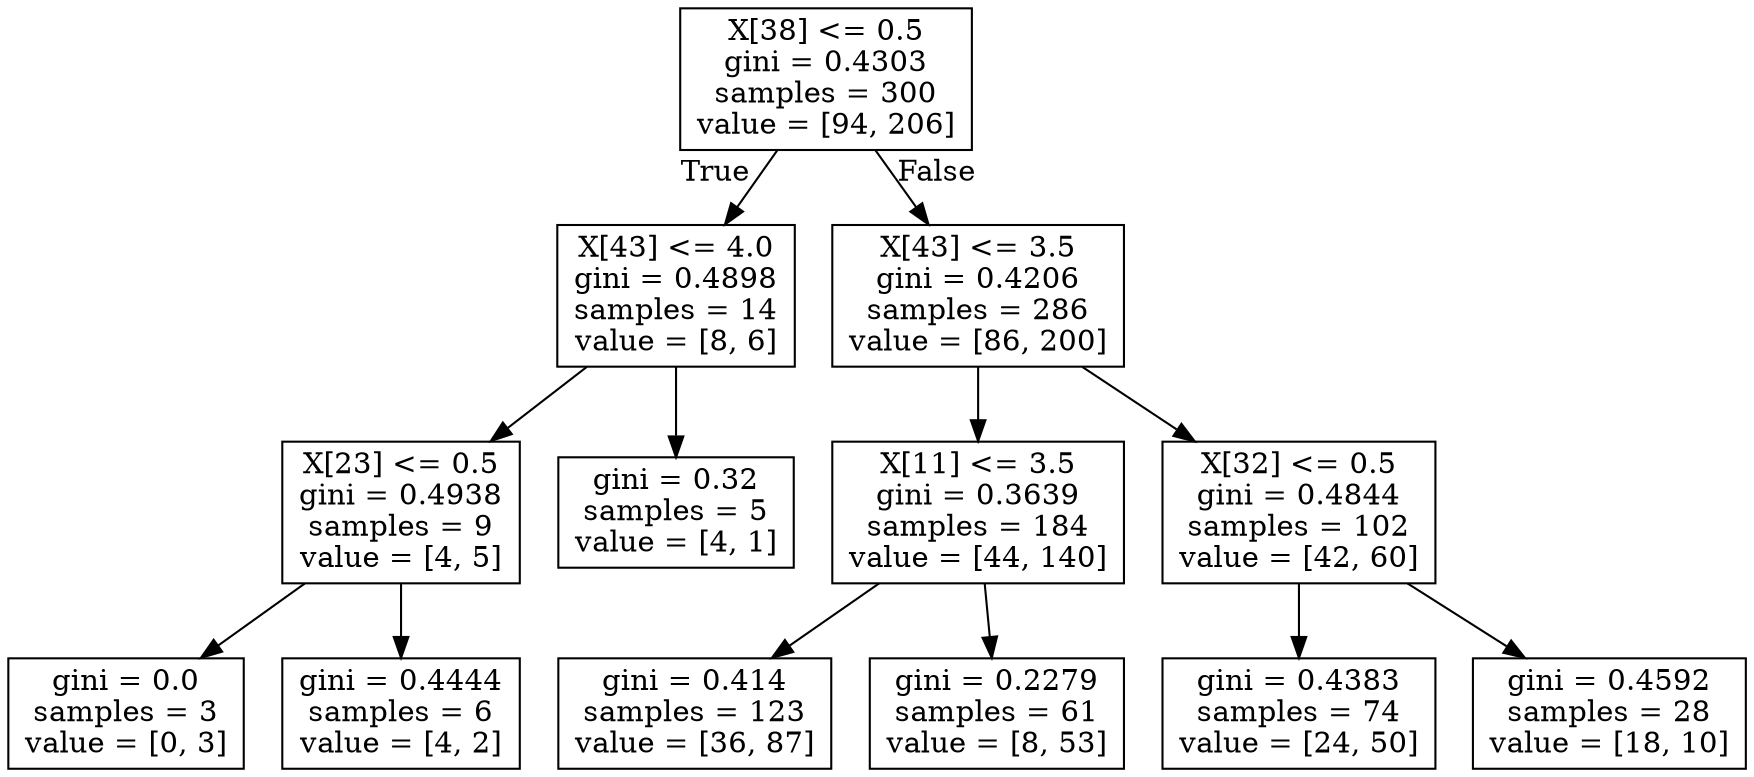 digraph Tree {
node [shape=box] ;
0 [label="X[38] <= 0.5\ngini = 0.4303\nsamples = 300\nvalue = [94, 206]"] ;
1 [label="X[43] <= 4.0\ngini = 0.4898\nsamples = 14\nvalue = [8, 6]"] ;
0 -> 1 [labeldistance=2.5, labelangle=45, headlabel="True"] ;
2 [label="X[23] <= 0.5\ngini = 0.4938\nsamples = 9\nvalue = [4, 5]"] ;
1 -> 2 ;
3 [label="gini = 0.0\nsamples = 3\nvalue = [0, 3]"] ;
2 -> 3 ;
4 [label="gini = 0.4444\nsamples = 6\nvalue = [4, 2]"] ;
2 -> 4 ;
5 [label="gini = 0.32\nsamples = 5\nvalue = [4, 1]"] ;
1 -> 5 ;
6 [label="X[43] <= 3.5\ngini = 0.4206\nsamples = 286\nvalue = [86, 200]"] ;
0 -> 6 [labeldistance=2.5, labelangle=-45, headlabel="False"] ;
7 [label="X[11] <= 3.5\ngini = 0.3639\nsamples = 184\nvalue = [44, 140]"] ;
6 -> 7 ;
8 [label="gini = 0.414\nsamples = 123\nvalue = [36, 87]"] ;
7 -> 8 ;
9 [label="gini = 0.2279\nsamples = 61\nvalue = [8, 53]"] ;
7 -> 9 ;
10 [label="X[32] <= 0.5\ngini = 0.4844\nsamples = 102\nvalue = [42, 60]"] ;
6 -> 10 ;
11 [label="gini = 0.4383\nsamples = 74\nvalue = [24, 50]"] ;
10 -> 11 ;
12 [label="gini = 0.4592\nsamples = 28\nvalue = [18, 10]"] ;
10 -> 12 ;
}